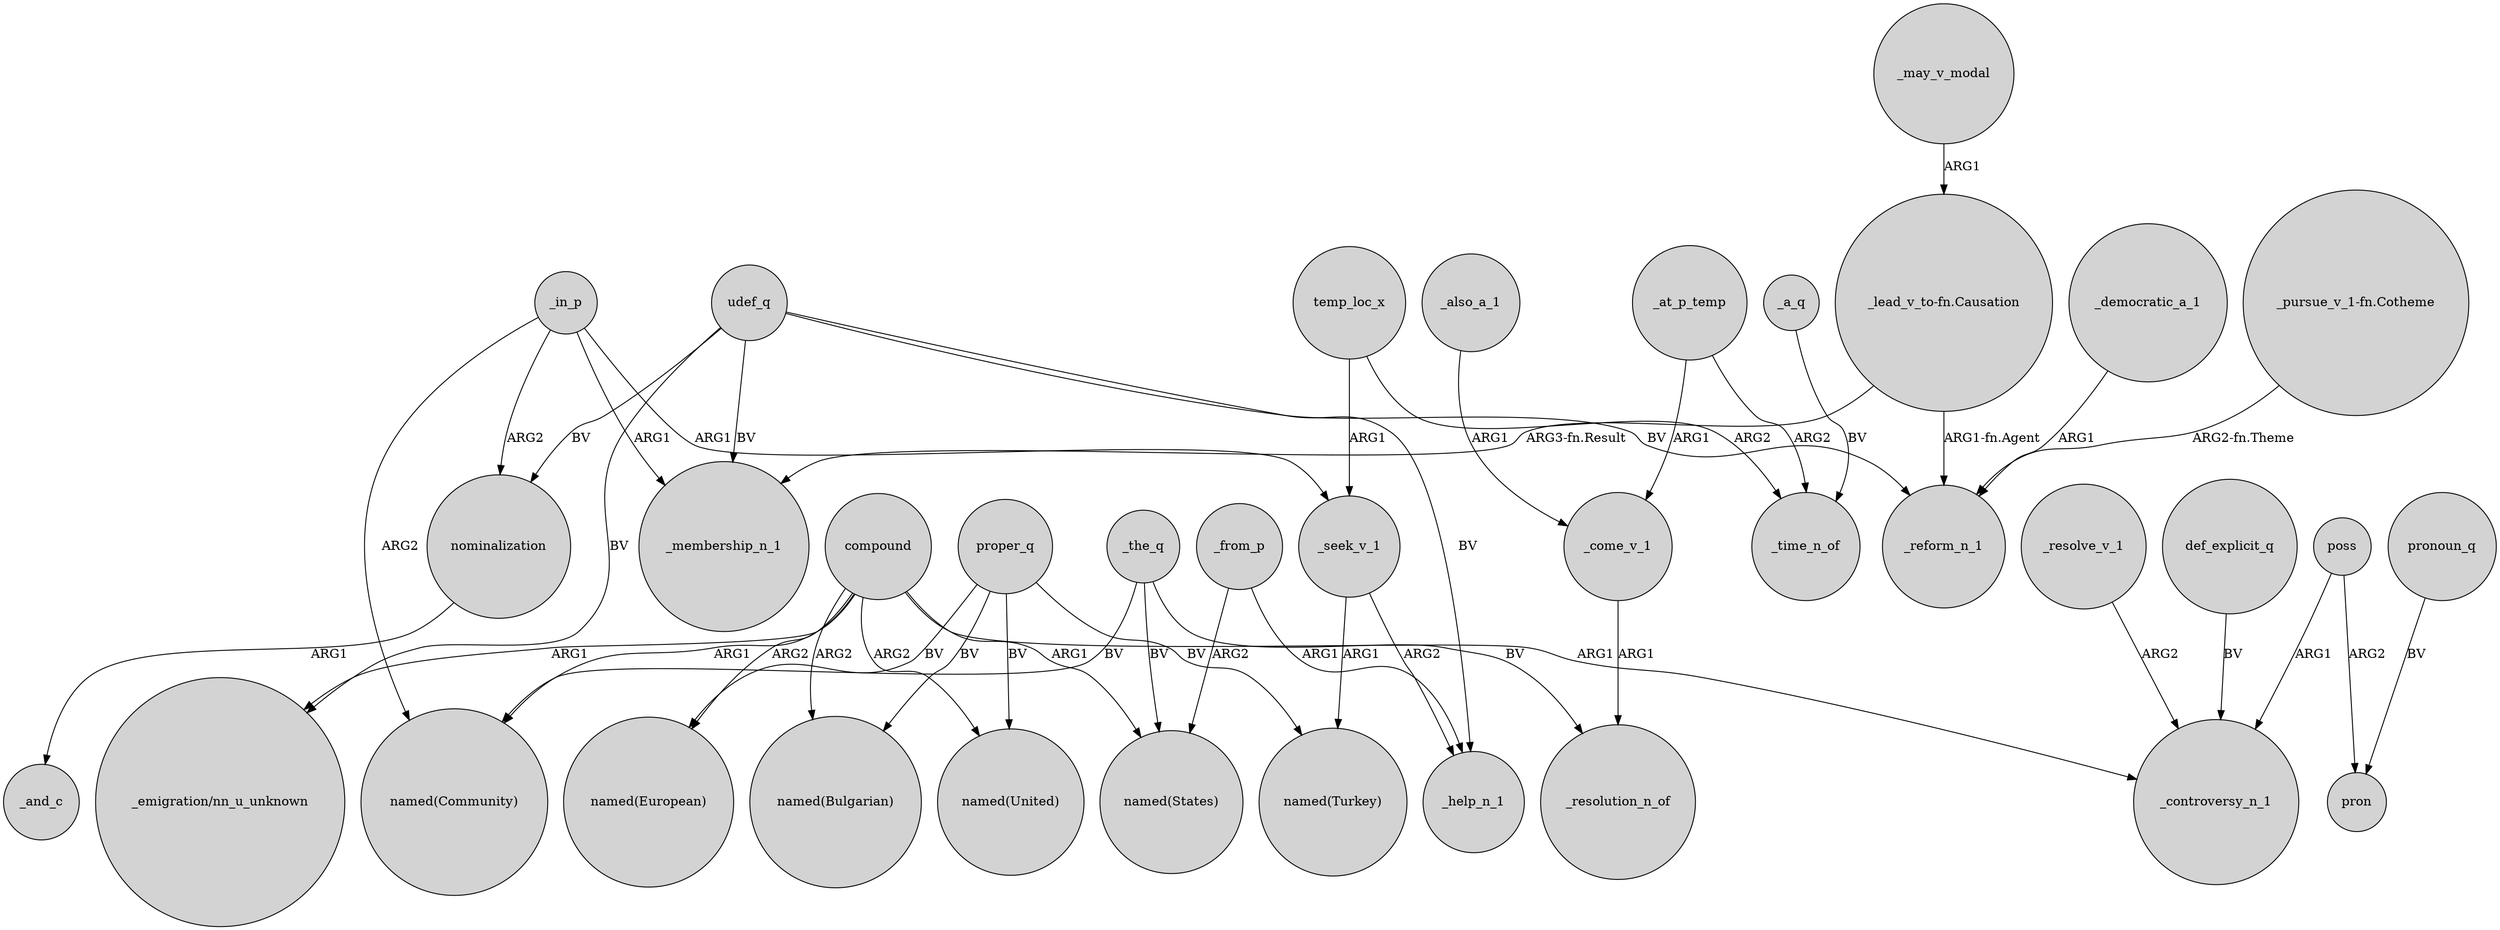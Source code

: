 digraph {
	node [shape=circle style=filled]
	compound -> "_emigration/nn_u_unknown" [label=ARG1]
	udef_q -> _membership_n_1 [label=BV]
	_also_a_1 -> _come_v_1 [label=ARG1]
	_the_q -> _resolution_n_of [label=BV]
	_in_p -> "named(Community)" [label=ARG2]
	_the_q -> "named(Community)" [label=BV]
	poss -> pron [label=ARG2]
	def_explicit_q -> _controversy_n_1 [label=BV]
	nominalization -> _and_c [label=ARG1]
	proper_q -> "named(Bulgarian)" [label=BV]
	_resolve_v_1 -> _controversy_n_1 [label=ARG2]
	_at_p_temp -> _time_n_of [label=ARG2]
	_a_q -> _time_n_of [label=BV]
	_from_p -> "named(States)" [label=ARG2]
	compound -> "named(Community)" [label=ARG1]
	_at_p_temp -> _come_v_1 [label=ARG1]
	_the_q -> "named(States)" [label=BV]
	udef_q -> "_emigration/nn_u_unknown" [label=BV]
	"_pursue_v_1-fn.Cotheme" -> _reform_n_1 [label="ARG2-fn.Theme"]
	_in_p -> _seek_v_1 [label=ARG1]
	"_lead_v_to-fn.Causation" -> _reform_n_1 [label="ARG1-fn.Agent"]
	_come_v_1 -> _resolution_n_of [label=ARG1]
	"_lead_v_to-fn.Causation" -> _membership_n_1 [label="ARG3-fn.Result"]
	udef_q -> _reform_n_1 [label=BV]
	pronoun_q -> pron [label=BV]
	_in_p -> _membership_n_1 [label=ARG1]
	temp_loc_x -> _time_n_of [label=ARG2]
	temp_loc_x -> _seek_v_1 [label=ARG1]
	_may_v_modal -> "_lead_v_to-fn.Causation" [label=ARG1]
	compound -> _controversy_n_1 [label=ARG1]
	compound -> "named(States)" [label=ARG1]
	proper_q -> "named(United)" [label=BV]
	_seek_v_1 -> "named(Turkey)" [label=ARG1]
	udef_q -> nominalization [label=BV]
	udef_q -> _help_n_1 [label=BV]
	_from_p -> _help_n_1 [label=ARG1]
	proper_q -> "named(Turkey)" [label=BV]
	compound -> "named(European)" [label=ARG2]
	proper_q -> "named(European)" [label=BV]
	compound -> "named(United)" [label=ARG2]
	_seek_v_1 -> _help_n_1 [label=ARG2]
	_in_p -> nominalization [label=ARG2]
	compound -> "named(Bulgarian)" [label=ARG2]
	_democratic_a_1 -> _reform_n_1 [label=ARG1]
	poss -> _controversy_n_1 [label=ARG1]
}
